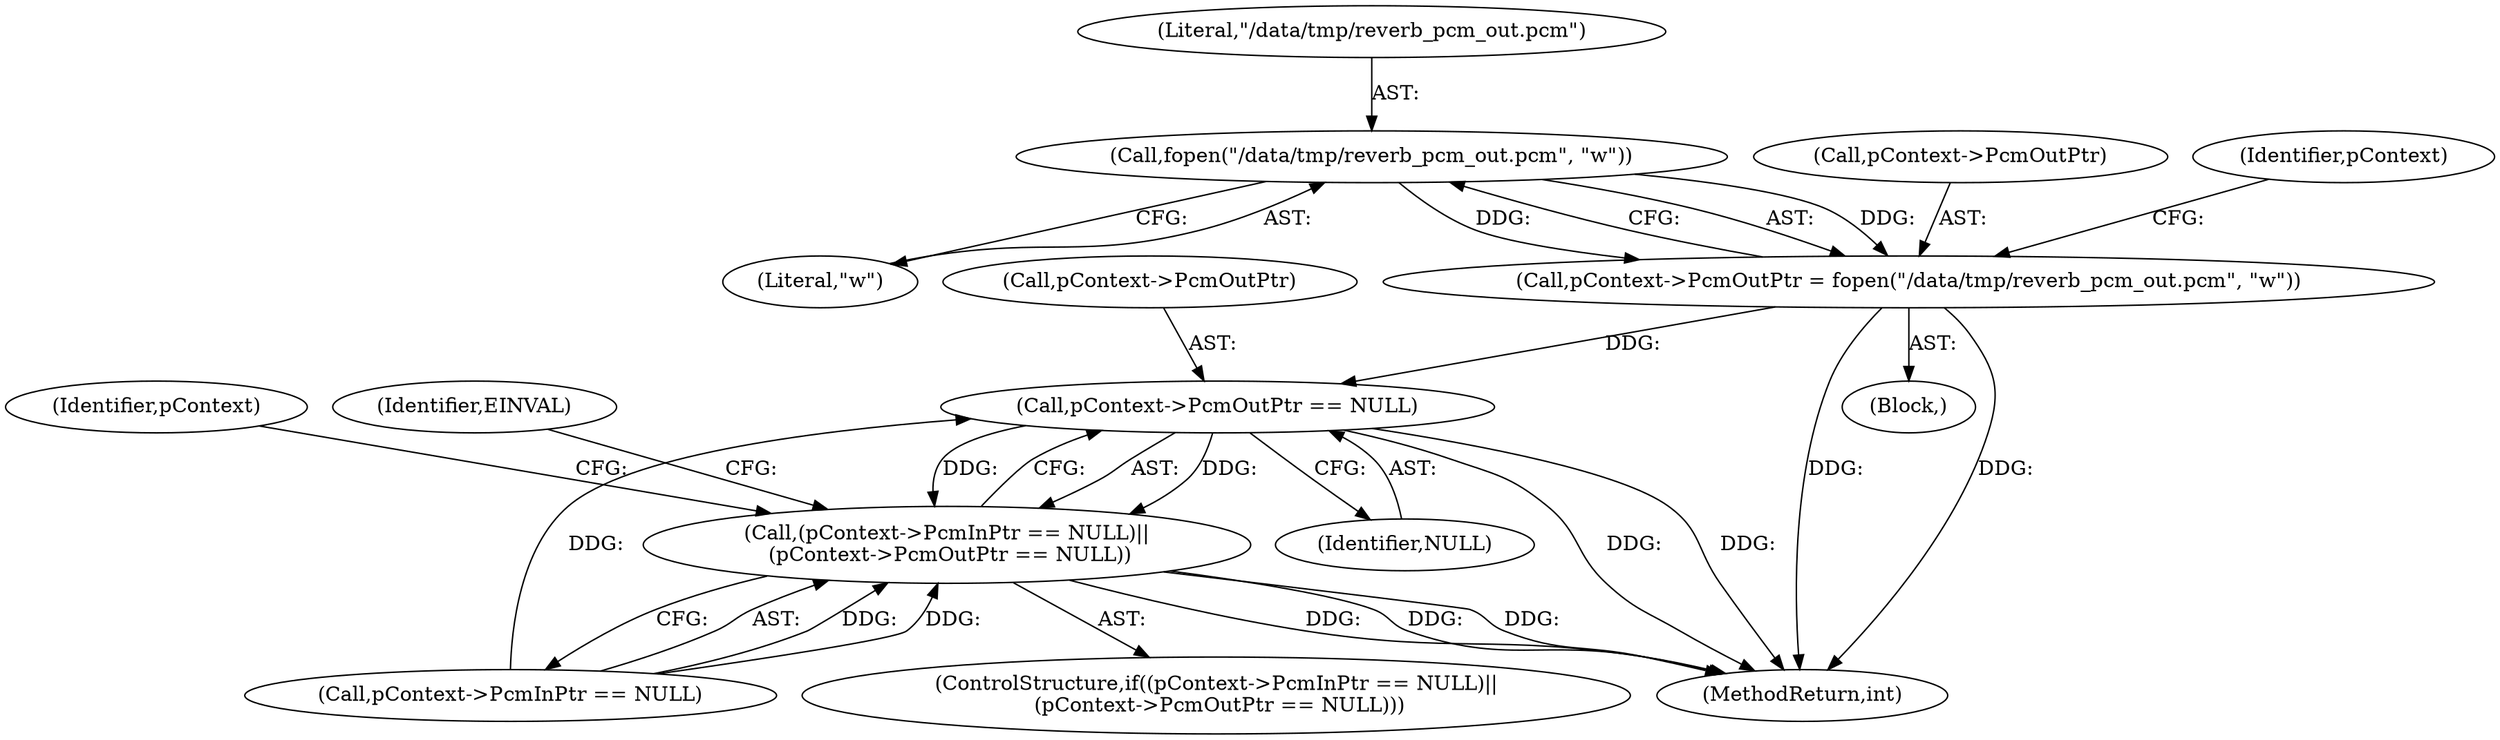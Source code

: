 digraph "0_Android_aeea52da00d210587fb3ed895de3d5f2e0264c88_5@API" {
"1000299" [label="(Call,fopen(\"/data/tmp/reverb_pcm_out.pcm\", \"w\"))"];
"1000295" [label="(Call,pContext->PcmOutPtr = fopen(\"/data/tmp/reverb_pcm_out.pcm\", \"w\"))"];
"1000309" [label="(Call,pContext->PcmOutPtr == NULL)"];
"1000303" [label="(Call,(pContext->PcmInPtr == NULL)||\n (pContext->PcmOutPtr == NULL))"];
"1000303" [label="(Call,(pContext->PcmInPtr == NULL)||\n (pContext->PcmOutPtr == NULL))"];
"1000317" [label="(Identifier,EINVAL)"];
"1000300" [label="(Literal,\"/data/tmp/reverb_pcm_out.pcm\")"];
"1000313" [label="(Identifier,NULL)"];
"1000304" [label="(Call,pContext->PcmInPtr == NULL)"];
"1000310" [label="(Call,pContext->PcmOutPtr)"];
"1000295" [label="(Call,pContext->PcmOutPtr = fopen(\"/data/tmp/reverb_pcm_out.pcm\", \"w\"))"];
"1000296" [label="(Call,pContext->PcmOutPtr)"];
"1000353" [label="(MethodReturn,int)"];
"1000106" [label="(Block,)"];
"1000302" [label="(ControlStructure,if((pContext->PcmInPtr == NULL)||\n (pContext->PcmOutPtr == NULL)))"];
"1000306" [label="(Identifier,pContext)"];
"1000309" [label="(Call,pContext->PcmOutPtr == NULL)"];
"1000301" [label="(Literal,\"w\")"];
"1000320" [label="(Identifier,pContext)"];
"1000299" [label="(Call,fopen(\"/data/tmp/reverb_pcm_out.pcm\", \"w\"))"];
"1000299" -> "1000295"  [label="AST: "];
"1000299" -> "1000301"  [label="CFG: "];
"1000300" -> "1000299"  [label="AST: "];
"1000301" -> "1000299"  [label="AST: "];
"1000295" -> "1000299"  [label="CFG: "];
"1000299" -> "1000295"  [label="DDG: "];
"1000299" -> "1000295"  [label="DDG: "];
"1000295" -> "1000106"  [label="AST: "];
"1000296" -> "1000295"  [label="AST: "];
"1000306" -> "1000295"  [label="CFG: "];
"1000295" -> "1000353"  [label="DDG: "];
"1000295" -> "1000353"  [label="DDG: "];
"1000295" -> "1000309"  [label="DDG: "];
"1000309" -> "1000303"  [label="AST: "];
"1000309" -> "1000313"  [label="CFG: "];
"1000310" -> "1000309"  [label="AST: "];
"1000313" -> "1000309"  [label="AST: "];
"1000303" -> "1000309"  [label="CFG: "];
"1000309" -> "1000353"  [label="DDG: "];
"1000309" -> "1000353"  [label="DDG: "];
"1000309" -> "1000303"  [label="DDG: "];
"1000309" -> "1000303"  [label="DDG: "];
"1000304" -> "1000309"  [label="DDG: "];
"1000303" -> "1000302"  [label="AST: "];
"1000303" -> "1000304"  [label="CFG: "];
"1000304" -> "1000303"  [label="AST: "];
"1000317" -> "1000303"  [label="CFG: "];
"1000320" -> "1000303"  [label="CFG: "];
"1000303" -> "1000353"  [label="DDG: "];
"1000303" -> "1000353"  [label="DDG: "];
"1000303" -> "1000353"  [label="DDG: "];
"1000304" -> "1000303"  [label="DDG: "];
"1000304" -> "1000303"  [label="DDG: "];
}
